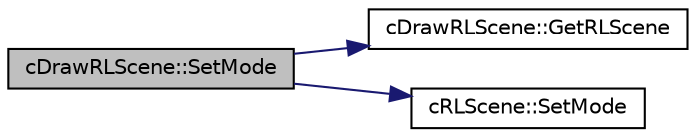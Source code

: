 digraph "cDrawRLScene::SetMode"
{
 // LATEX_PDF_SIZE
  edge [fontname="Helvetica",fontsize="10",labelfontname="Helvetica",labelfontsize="10"];
  node [fontname="Helvetica",fontsize="10",shape=record];
  rankdir="LR";
  Node1 [label="cDrawRLScene::SetMode",height=0.2,width=0.4,color="black", fillcolor="grey75", style="filled", fontcolor="black",tooltip=" "];
  Node1 -> Node2 [color="midnightblue",fontsize="10",style="solid",fontname="Helvetica"];
  Node2 [label="cDrawRLScene::GetRLScene",height=0.2,width=0.4,color="black", fillcolor="white", style="filled",URL="$classc_draw_r_l_scene.html#ae74ea7ec3530727a49e34bc4733b3de7",tooltip=" "];
  Node1 -> Node3 [color="midnightblue",fontsize="10",style="solid",fontname="Helvetica"];
  Node3 [label="cRLScene::SetMode",height=0.2,width=0.4,color="black", fillcolor="white", style="filled",URL="$classc_r_l_scene.html#ac7b64b7bad01bd651c2713816952bba9",tooltip=" "];
}
